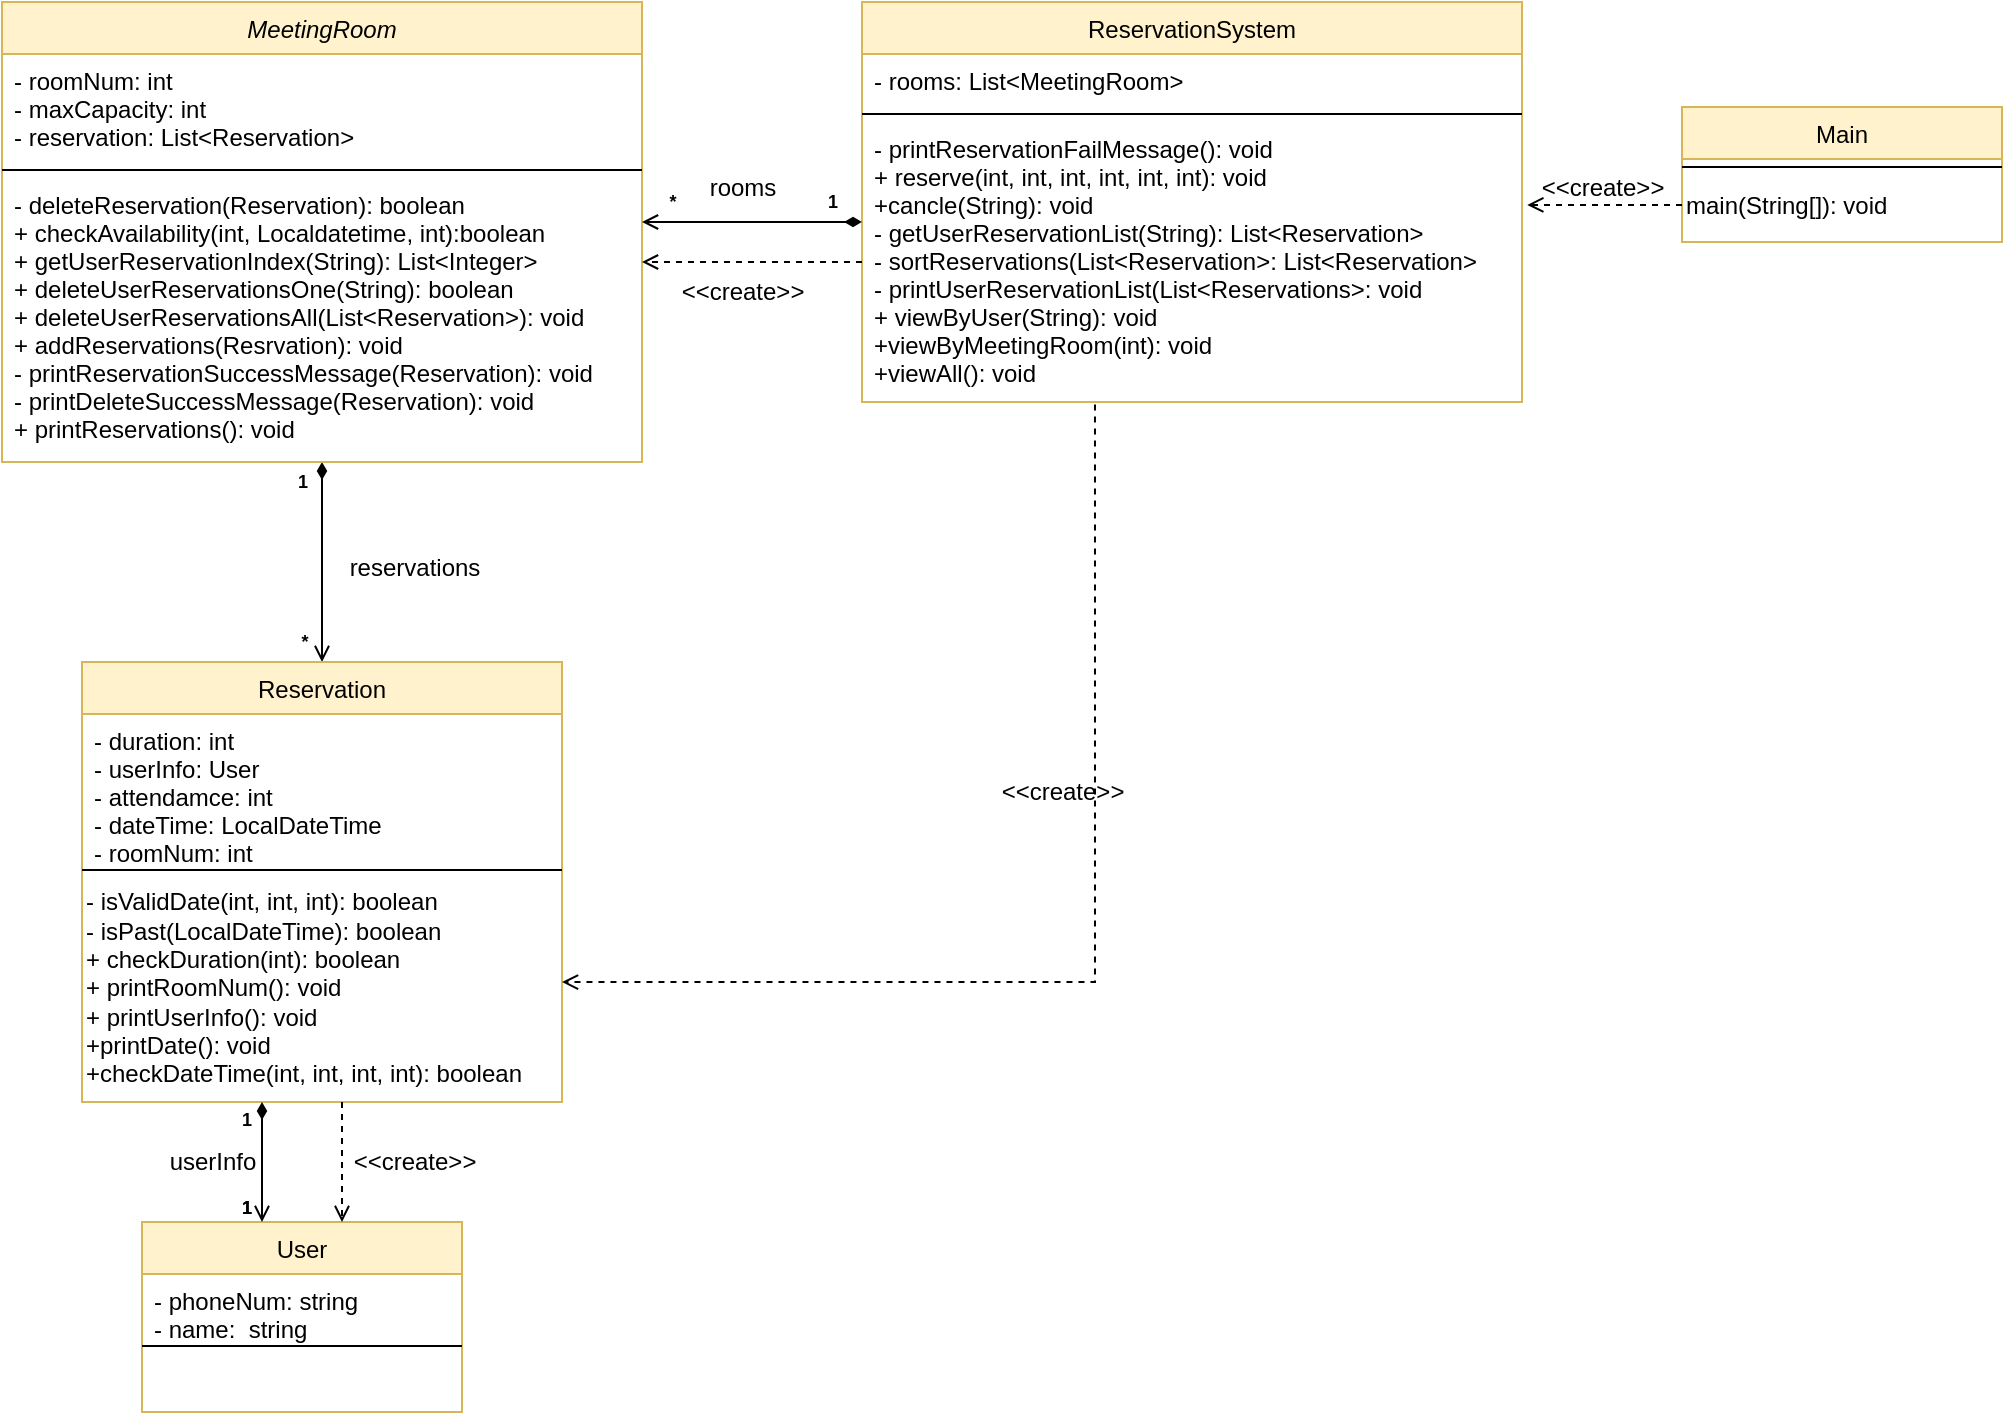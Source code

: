 <mxfile version="21.2.4" type="github">
  <diagram id="C5RBs43oDa-KdzZeNtuy" name="Page-1">
    <mxGraphModel dx="2502" dy="1220" grid="1" gridSize="10" guides="1" tooltips="1" connect="1" arrows="1" fold="1" page="1" pageScale="1" pageWidth="827" pageHeight="1169" math="0" shadow="0">
      <root>
        <mxCell id="WIyWlLk6GJQsqaUBKTNV-0" />
        <mxCell id="WIyWlLk6GJQsqaUBKTNV-1" parent="WIyWlLk6GJQsqaUBKTNV-0" />
        <mxCell id="2yRgbZDQj2AEOP1JBmNu-13" style="edgeStyle=orthogonalEdgeStyle;rounded=0;orthogonalLoop=1;jettySize=auto;html=1;endArrow=open;endFill=0;startArrow=diamondThin;startFill=1;" edge="1" parent="WIyWlLk6GJQsqaUBKTNV-1" source="zkfFHV4jXpPFQw0GAbJ--0" target="zkfFHV4jXpPFQw0GAbJ--6">
          <mxGeometry relative="1" as="geometry" />
        </mxCell>
        <mxCell id="zkfFHV4jXpPFQw0GAbJ--0" value="MeetingRoom" style="swimlane;fontStyle=2;align=center;verticalAlign=top;childLayout=stackLayout;horizontal=1;startSize=26;horizontalStack=0;resizeParent=1;resizeLast=0;collapsible=1;marginBottom=0;rounded=0;shadow=0;strokeWidth=1;fillColor=#fff2cc;strokeColor=#d6b656;" parent="WIyWlLk6GJQsqaUBKTNV-1" vertex="1">
          <mxGeometry x="90" y="310" width="320" height="230" as="geometry">
            <mxRectangle x="230" y="140" width="160" height="26" as="alternateBounds" />
          </mxGeometry>
        </mxCell>
        <mxCell id="zkfFHV4jXpPFQw0GAbJ--1" value="- roomNum: int&#xa;- maxCapacity: int&#xa;- reservation: List&lt;Reservation&gt;" style="text;align=left;verticalAlign=top;spacingLeft=4;spacingRight=4;overflow=hidden;rotatable=0;points=[[0,0.5],[1,0.5]];portConstraint=eastwest;" parent="zkfFHV4jXpPFQw0GAbJ--0" vertex="1">
          <mxGeometry y="26" width="320" height="54" as="geometry" />
        </mxCell>
        <mxCell id="zkfFHV4jXpPFQw0GAbJ--4" value="" style="line;html=1;strokeWidth=1;align=left;verticalAlign=middle;spacingTop=-1;spacingLeft=3;spacingRight=3;rotatable=0;labelPosition=right;points=[];portConstraint=eastwest;" parent="zkfFHV4jXpPFQw0GAbJ--0" vertex="1">
          <mxGeometry y="80" width="320" height="8" as="geometry" />
        </mxCell>
        <mxCell id="zkfFHV4jXpPFQw0GAbJ--5" value="- deleteReservation(Reservation): boolean&#xa;+ checkAvailability(int, Localdatetime, int):boolean&#xa;+ getUserReservationIndex(String): List&lt;Integer&gt;&#xa;+ deleteUserReservationsOne(String): boolean&#xa;+ deleteUserReservationsAll(List&lt;Reservation&gt;): void&#xa;+ addReservations(Resrvation): void&#xa;- printReservationSuccessMessage(Reservation): void&#xa;- printDeleteSuccessMessage(Reservation): void&#xa;+ printReservations(): void" style="text;align=left;verticalAlign=top;spacingLeft=4;spacingRight=4;overflow=hidden;rotatable=0;points=[[0,0.5],[1,0.5]];portConstraint=eastwest;" parent="zkfFHV4jXpPFQw0GAbJ--0" vertex="1">
          <mxGeometry y="88" width="320" height="142" as="geometry" />
        </mxCell>
        <mxCell id="zkfFHV4jXpPFQw0GAbJ--6" value="Reservation" style="swimlane;fontStyle=0;align=center;verticalAlign=top;childLayout=stackLayout;horizontal=1;startSize=26;horizontalStack=0;resizeParent=1;resizeLast=0;collapsible=1;marginBottom=0;rounded=0;shadow=0;strokeWidth=1;fillColor=#fff2cc;strokeColor=#d6b656;" parent="WIyWlLk6GJQsqaUBKTNV-1" vertex="1">
          <mxGeometry x="130" y="640" width="240" height="220" as="geometry">
            <mxRectangle x="130" y="380" width="160" height="26" as="alternateBounds" />
          </mxGeometry>
        </mxCell>
        <mxCell id="zkfFHV4jXpPFQw0GAbJ--7" value="- duration: int&#xa;- userInfo: User&#xa;- attendamce: int&#xa;- dateTime: LocalDateTime&#xa;- roomNum: int" style="text;align=left;verticalAlign=top;spacingLeft=4;spacingRight=4;overflow=hidden;rotatable=0;points=[[0,0.5],[1,0.5]];portConstraint=eastwest;" parent="zkfFHV4jXpPFQw0GAbJ--6" vertex="1">
          <mxGeometry y="26" width="240" height="74" as="geometry" />
        </mxCell>
        <mxCell id="zkfFHV4jXpPFQw0GAbJ--9" value="" style="line;html=1;strokeWidth=1;align=left;verticalAlign=middle;spacingTop=-1;spacingLeft=3;spacingRight=3;rotatable=0;labelPosition=right;points=[];portConstraint=eastwest;" parent="zkfFHV4jXpPFQw0GAbJ--6" vertex="1">
          <mxGeometry y="100" width="240" height="8" as="geometry" />
        </mxCell>
        <mxCell id="2yRgbZDQj2AEOP1JBmNu-4" value="- isValidDate(int, int, int): boolean&lt;br&gt;- isPast(LocalDateTime): boolean&lt;br&gt;+ checkDuration(int): boolean&lt;br&gt;+ printRoomNum(): void&lt;br&gt;+ printUserInfo(): void&lt;br&gt;+printDate(): void&lt;br&gt;+checkDateTime(int, int, int, int): boolean" style="text;html=1;align=left;verticalAlign=middle;resizable=0;points=[];autosize=1;" vertex="1" parent="zkfFHV4jXpPFQw0GAbJ--6">
          <mxGeometry y="108" width="240" height="110" as="geometry" />
        </mxCell>
        <mxCell id="zkfFHV4jXpPFQw0GAbJ--13" value="User" style="swimlane;fontStyle=0;align=center;verticalAlign=top;childLayout=stackLayout;horizontal=1;startSize=26;horizontalStack=0;resizeParent=1;resizeLast=0;collapsible=1;marginBottom=0;rounded=0;shadow=0;strokeWidth=1;fillColor=#fff2cc;strokeColor=#d6b656;" parent="WIyWlLk6GJQsqaUBKTNV-1" vertex="1">
          <mxGeometry x="160" y="920" width="160" height="95" as="geometry">
            <mxRectangle x="340" y="380" width="170" height="26" as="alternateBounds" />
          </mxGeometry>
        </mxCell>
        <mxCell id="zkfFHV4jXpPFQw0GAbJ--14" value="- phoneNum: string &#xa;- name:  string" style="text;align=left;verticalAlign=top;spacingLeft=4;spacingRight=4;overflow=hidden;rotatable=0;points=[[0,0.5],[1,0.5]];portConstraint=eastwest;" parent="zkfFHV4jXpPFQw0GAbJ--13" vertex="1">
          <mxGeometry y="26" width="160" height="32" as="geometry" />
        </mxCell>
        <mxCell id="zkfFHV4jXpPFQw0GAbJ--15" value="" style="line;html=1;strokeWidth=1;align=left;verticalAlign=middle;spacingTop=-1;spacingLeft=3;spacingRight=3;rotatable=0;labelPosition=right;points=[];portConstraint=eastwest;" parent="zkfFHV4jXpPFQw0GAbJ--13" vertex="1">
          <mxGeometry y="58" width="160" height="8" as="geometry" />
        </mxCell>
        <mxCell id="2yRgbZDQj2AEOP1JBmNu-26" style="edgeStyle=orthogonalEdgeStyle;rounded=0;orthogonalLoop=1;jettySize=auto;html=1;entryX=1;entryY=0.473;entryDx=0;entryDy=0;entryPerimeter=0;exitX=0.353;exitY=1.009;exitDx=0;exitDy=0;exitPerimeter=0;dashed=1;endArrow=open;endFill=0;" edge="1" parent="WIyWlLk6GJQsqaUBKTNV-1" source="zkfFHV4jXpPFQw0GAbJ--24" target="2yRgbZDQj2AEOP1JBmNu-4">
          <mxGeometry relative="1" as="geometry">
            <Array as="points">
              <mxPoint x="637" y="800" />
            </Array>
          </mxGeometry>
        </mxCell>
        <mxCell id="zkfFHV4jXpPFQw0GAbJ--17" value="ReservationSystem" style="swimlane;fontStyle=0;align=center;verticalAlign=top;childLayout=stackLayout;horizontal=1;startSize=26;horizontalStack=0;resizeParent=1;resizeLast=0;collapsible=1;marginBottom=0;rounded=0;shadow=0;strokeWidth=1;fillColor=#fff2cc;strokeColor=#d6b656;" parent="WIyWlLk6GJQsqaUBKTNV-1" vertex="1">
          <mxGeometry x="520" y="310" width="330" height="200" as="geometry">
            <mxRectangle x="550" y="140" width="160" height="26" as="alternateBounds" />
          </mxGeometry>
        </mxCell>
        <mxCell id="zkfFHV4jXpPFQw0GAbJ--18" value="- rooms: List&lt;MeetingRoom&gt;" style="text;align=left;verticalAlign=top;spacingLeft=4;spacingRight=4;overflow=hidden;rotatable=0;points=[[0,0.5],[1,0.5]];portConstraint=eastwest;" parent="zkfFHV4jXpPFQw0GAbJ--17" vertex="1">
          <mxGeometry y="26" width="330" height="26" as="geometry" />
        </mxCell>
        <mxCell id="zkfFHV4jXpPFQw0GAbJ--23" value="" style="line;html=1;strokeWidth=1;align=left;verticalAlign=middle;spacingTop=-1;spacingLeft=3;spacingRight=3;rotatable=0;labelPosition=right;points=[];portConstraint=eastwest;" parent="zkfFHV4jXpPFQw0GAbJ--17" vertex="1">
          <mxGeometry y="52" width="330" height="8" as="geometry" />
        </mxCell>
        <mxCell id="2yRgbZDQj2AEOP1JBmNu-19" style="edgeStyle=orthogonalEdgeStyle;rounded=0;orthogonalLoop=1;jettySize=auto;html=1;endArrow=open;endFill=0;dashed=1;" edge="1" parent="zkfFHV4jXpPFQw0GAbJ--17" source="zkfFHV4jXpPFQw0GAbJ--24">
          <mxGeometry relative="1" as="geometry">
            <mxPoint x="-110.0" y="130" as="targetPoint" />
          </mxGeometry>
        </mxCell>
        <mxCell id="zkfFHV4jXpPFQw0GAbJ--24" value="- printReservationFailMessage(): void&#xa;+ reserve(int, int, int, int, int, int): void&#xa;+cancle(String): void&#xa;- getUserReservationList(String): List&lt;Reservation&gt;&#xa;- sortReservations(List&lt;Reservation&gt;: List&lt;Reservation&gt;&#xa;- printUserReservationList(List&lt;Reservations&gt;: void&#xa;+ viewByUser(String): void&#xa;+viewByMeetingRoom(int): void&#xa;+viewAll(): void&#xa;" style="text;align=left;verticalAlign=top;spacingLeft=4;spacingRight=4;overflow=hidden;rotatable=0;points=[[0,0.5],[1,0.5]];portConstraint=eastwest;" parent="zkfFHV4jXpPFQw0GAbJ--17" vertex="1">
          <mxGeometry y="60" width="330" height="140" as="geometry" />
        </mxCell>
        <mxCell id="2yRgbZDQj2AEOP1JBmNu-6" style="edgeStyle=orthogonalEdgeStyle;rounded=0;orthogonalLoop=1;jettySize=auto;html=1;exitX=0.5;exitY=0;exitDx=0;exitDy=0;entryX=0.5;entryY=1;entryDx=0;entryDy=0;dashed=1;endArrow=open;endFill=0;" edge="1" parent="WIyWlLk6GJQsqaUBKTNV-1">
          <mxGeometry relative="1" as="geometry">
            <mxPoint x="260" y="860" as="sourcePoint" />
            <mxPoint x="260" y="920" as="targetPoint" />
          </mxGeometry>
        </mxCell>
        <mxCell id="2yRgbZDQj2AEOP1JBmNu-7" style="rounded=0;orthogonalLoop=1;jettySize=auto;html=1;exitX=0.5;exitY=0;exitDx=0;exitDy=0;endArrow=diamondThin;endFill=1;startArrow=open;startFill=0;" edge="1" parent="WIyWlLk6GJQsqaUBKTNV-1">
          <mxGeometry relative="1" as="geometry">
            <mxPoint x="220" y="920" as="sourcePoint" />
            <mxPoint x="220" y="860" as="targetPoint" />
          </mxGeometry>
        </mxCell>
        <mxCell id="2yRgbZDQj2AEOP1JBmNu-8" value="&amp;lt;&amp;lt;create&amp;gt;&amp;gt;" style="text;html=1;align=center;verticalAlign=middle;resizable=0;points=[];autosize=1;strokeColor=none;fillColor=none;" vertex="1" parent="WIyWlLk6GJQsqaUBKTNV-1">
          <mxGeometry x="256" y="875" width="80" height="30" as="geometry" />
        </mxCell>
        <mxCell id="2yRgbZDQj2AEOP1JBmNu-9" value="userInfo" style="text;html=1;align=center;verticalAlign=middle;resizable=0;points=[];autosize=1;strokeColor=none;fillColor=none;" vertex="1" parent="WIyWlLk6GJQsqaUBKTNV-1">
          <mxGeometry x="160" y="875" width="70" height="30" as="geometry" />
        </mxCell>
        <mxCell id="2yRgbZDQj2AEOP1JBmNu-10" value="&lt;h5 style=&quot;font-size: 9px;&quot;&gt;1&lt;/h5&gt;" style="text;html=1;align=center;verticalAlign=middle;resizable=0;points=[];autosize=1;strokeColor=none;fillColor=none;fontSize=9;" vertex="1" parent="WIyWlLk6GJQsqaUBKTNV-1">
          <mxGeometry x="197" y="839" width="30" height="60" as="geometry" />
        </mxCell>
        <mxCell id="2yRgbZDQj2AEOP1JBmNu-11" value="&lt;h5 style=&quot;font-size: 9px;&quot;&gt;1&lt;/h5&gt;" style="text;html=1;align=center;verticalAlign=middle;resizable=0;points=[];autosize=1;strokeColor=none;fillColor=none;fontSize=9;" vertex="1" parent="WIyWlLk6GJQsqaUBKTNV-1">
          <mxGeometry x="197" y="883" width="30" height="60" as="geometry" />
        </mxCell>
        <mxCell id="2yRgbZDQj2AEOP1JBmNu-14" value="reservations" style="text;html=1;align=center;verticalAlign=middle;resizable=0;points=[];autosize=1;strokeColor=none;fillColor=none;" vertex="1" parent="WIyWlLk6GJQsqaUBKTNV-1">
          <mxGeometry x="251" y="578" width="90" height="30" as="geometry" />
        </mxCell>
        <mxCell id="2yRgbZDQj2AEOP1JBmNu-15" value="&lt;h5 style=&quot;font-size: 9px;&quot;&gt;1&lt;/h5&gt;" style="text;html=1;align=center;verticalAlign=middle;resizable=0;points=[];autosize=1;strokeColor=none;fillColor=none;fontSize=9;" vertex="1" parent="WIyWlLk6GJQsqaUBKTNV-1">
          <mxGeometry x="197" y="883" width="30" height="60" as="geometry" />
        </mxCell>
        <mxCell id="2yRgbZDQj2AEOP1JBmNu-16" value="&lt;h5 style=&quot;font-size: 9px;&quot;&gt;1&lt;/h5&gt;" style="text;html=1;align=center;verticalAlign=middle;resizable=0;points=[];autosize=1;strokeColor=none;fillColor=none;fontSize=9;" vertex="1" parent="WIyWlLk6GJQsqaUBKTNV-1">
          <mxGeometry x="225" y="520" width="30" height="60" as="geometry" />
        </mxCell>
        <mxCell id="2yRgbZDQj2AEOP1JBmNu-17" value="&lt;h5 style=&quot;font-size: 9px;&quot;&gt;*&lt;/h5&gt;" style="text;html=1;align=center;verticalAlign=middle;resizable=0;points=[];autosize=1;strokeColor=none;fillColor=none;fontSize=9;" vertex="1" parent="WIyWlLk6GJQsqaUBKTNV-1">
          <mxGeometry x="226" y="600" width="30" height="60" as="geometry" />
        </mxCell>
        <mxCell id="2yRgbZDQj2AEOP1JBmNu-21" style="edgeStyle=orthogonalEdgeStyle;rounded=0;orthogonalLoop=1;jettySize=auto;html=1;endArrow=open;endFill=0;startArrow=diamondThin;startFill=1;" edge="1" parent="WIyWlLk6GJQsqaUBKTNV-1">
          <mxGeometry relative="1" as="geometry">
            <mxPoint x="410.0" y="420" as="targetPoint" />
            <mxPoint x="520" y="420" as="sourcePoint" />
          </mxGeometry>
        </mxCell>
        <mxCell id="2yRgbZDQj2AEOP1JBmNu-22" value="&lt;h5 style=&quot;font-size: 9px;&quot;&gt;1&lt;/h5&gt;" style="text;html=1;align=center;verticalAlign=middle;resizable=0;points=[];autosize=1;strokeColor=none;fillColor=none;fontSize=9;" vertex="1" parent="WIyWlLk6GJQsqaUBKTNV-1">
          <mxGeometry x="490" y="380" width="30" height="60" as="geometry" />
        </mxCell>
        <mxCell id="2yRgbZDQj2AEOP1JBmNu-23" value="&lt;h5 style=&quot;font-size: 9px;&quot;&gt;*&lt;/h5&gt;" style="text;html=1;align=center;verticalAlign=middle;resizable=0;points=[];autosize=1;strokeColor=none;fillColor=none;fontSize=9;" vertex="1" parent="WIyWlLk6GJQsqaUBKTNV-1">
          <mxGeometry x="410" y="380" width="30" height="60" as="geometry" />
        </mxCell>
        <mxCell id="2yRgbZDQj2AEOP1JBmNu-24" value="rooms" style="text;html=1;align=center;verticalAlign=middle;resizable=0;points=[];autosize=1;strokeColor=none;fillColor=none;" vertex="1" parent="WIyWlLk6GJQsqaUBKTNV-1">
          <mxGeometry x="430" y="388" width="60" height="30" as="geometry" />
        </mxCell>
        <mxCell id="2yRgbZDQj2AEOP1JBmNu-25" value="&amp;lt;&amp;lt;create&amp;gt;&amp;gt;" style="text;html=1;align=center;verticalAlign=middle;resizable=0;points=[];autosize=1;strokeColor=none;fillColor=none;" vertex="1" parent="WIyWlLk6GJQsqaUBKTNV-1">
          <mxGeometry x="420" y="440" width="80" height="30" as="geometry" />
        </mxCell>
        <mxCell id="2yRgbZDQj2AEOP1JBmNu-27" value="&amp;lt;&amp;lt;create&amp;gt;&amp;gt;" style="text;html=1;align=center;verticalAlign=middle;resizable=0;points=[];autosize=1;strokeColor=none;fillColor=none;" vertex="1" parent="WIyWlLk6GJQsqaUBKTNV-1">
          <mxGeometry x="580" y="690" width="80" height="30" as="geometry" />
        </mxCell>
        <mxCell id="2yRgbZDQj2AEOP1JBmNu-28" value="Main" style="swimlane;fontStyle=0;align=center;verticalAlign=top;childLayout=stackLayout;horizontal=1;startSize=26;horizontalStack=0;resizeParent=1;resizeLast=0;collapsible=1;marginBottom=0;rounded=0;shadow=0;strokeWidth=1;fillColor=#fff2cc;strokeColor=#d6b656;" vertex="1" parent="WIyWlLk6GJQsqaUBKTNV-1">
          <mxGeometry x="930" y="362.5" width="160" height="67.5" as="geometry">
            <mxRectangle x="340" y="380" width="170" height="26" as="alternateBounds" />
          </mxGeometry>
        </mxCell>
        <mxCell id="2yRgbZDQj2AEOP1JBmNu-30" value="" style="line;html=1;strokeWidth=1;align=left;verticalAlign=middle;spacingTop=-1;spacingLeft=3;spacingRight=3;rotatable=0;labelPosition=right;points=[];portConstraint=eastwest;" vertex="1" parent="2yRgbZDQj2AEOP1JBmNu-28">
          <mxGeometry y="26" width="160" height="8" as="geometry" />
        </mxCell>
        <mxCell id="2yRgbZDQj2AEOP1JBmNu-31" value="main(String[]): void" style="text;html=1;align=left;verticalAlign=middle;resizable=0;points=[];autosize=1;strokeColor=none;fillColor=none;" vertex="1" parent="2yRgbZDQj2AEOP1JBmNu-28">
          <mxGeometry y="34" width="160" height="30" as="geometry" />
        </mxCell>
        <mxCell id="2yRgbZDQj2AEOP1JBmNu-32" style="edgeStyle=orthogonalEdgeStyle;rounded=0;orthogonalLoop=1;jettySize=auto;html=1;entryX=1.008;entryY=0.296;entryDx=0;entryDy=0;entryPerimeter=0;endArrow=open;endFill=0;dashed=1;" edge="1" parent="WIyWlLk6GJQsqaUBKTNV-1" source="2yRgbZDQj2AEOP1JBmNu-31" target="zkfFHV4jXpPFQw0GAbJ--24">
          <mxGeometry relative="1" as="geometry" />
        </mxCell>
        <mxCell id="2yRgbZDQj2AEOP1JBmNu-33" value="&amp;lt;&amp;lt;create&amp;gt;&amp;gt;" style="text;html=1;align=center;verticalAlign=middle;resizable=0;points=[];autosize=1;strokeColor=none;fillColor=none;" vertex="1" parent="WIyWlLk6GJQsqaUBKTNV-1">
          <mxGeometry x="850" y="388" width="80" height="30" as="geometry" />
        </mxCell>
      </root>
    </mxGraphModel>
  </diagram>
</mxfile>
